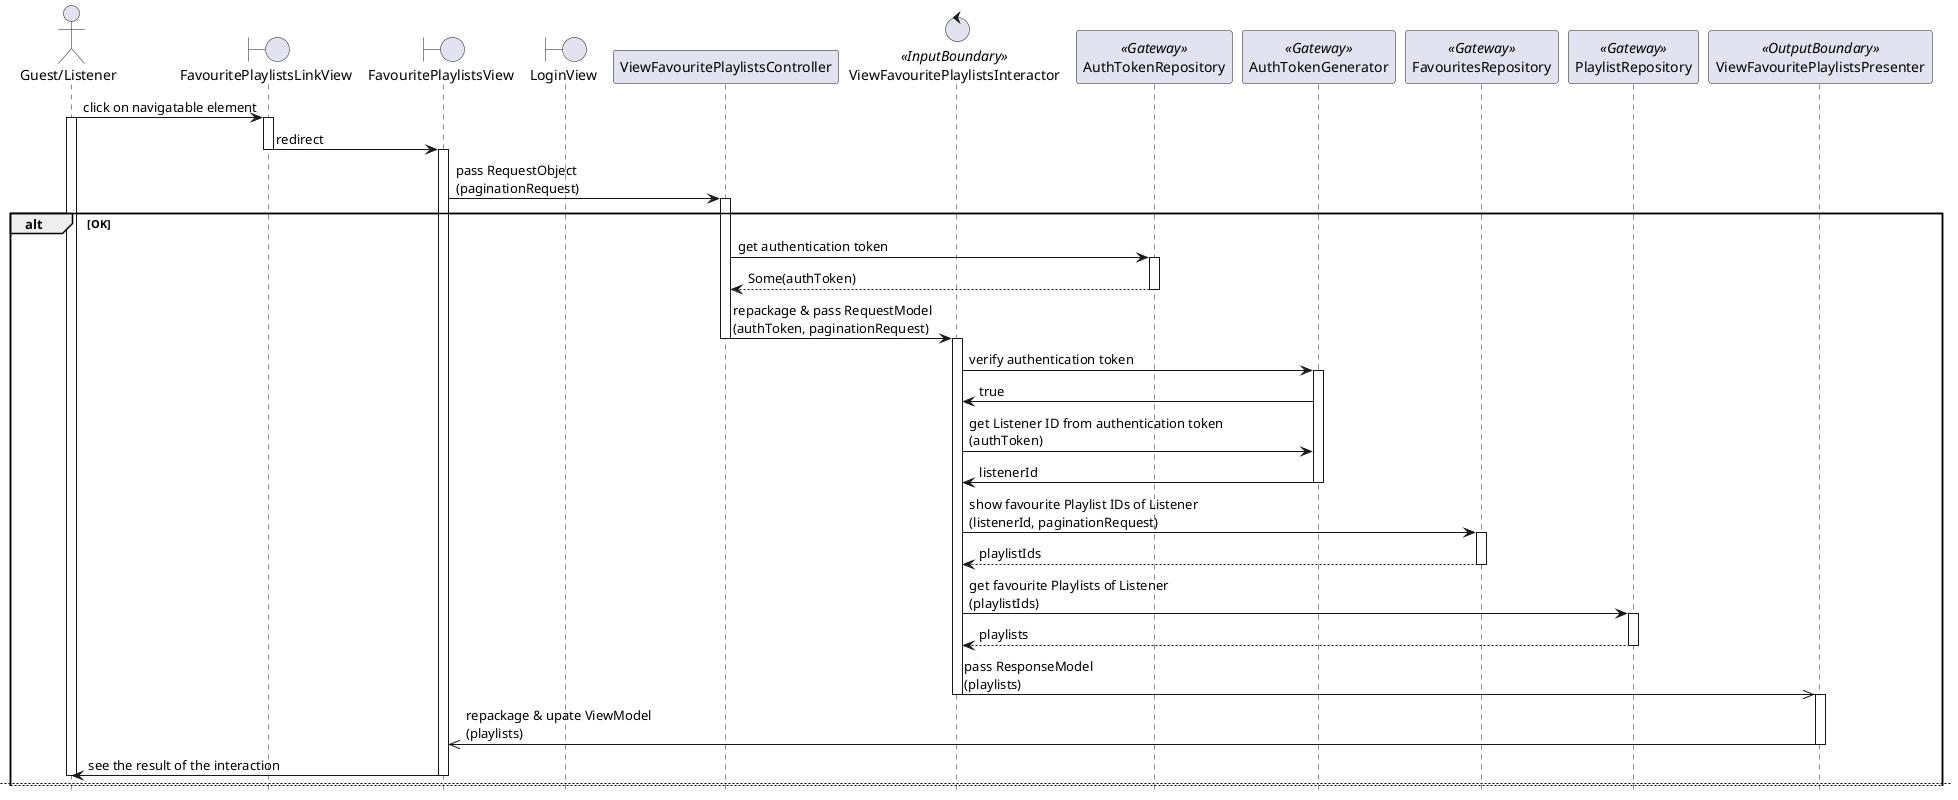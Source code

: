 @startuml

hide footbox
skinparam BackgroundColor transparent

actor "Guest/Listener"
boundary FavouritePlaylistsLinkView
boundary FavouritePlaylistsView
boundary LoginView
participant ViewFavouritePlaylistsController
control ViewFavouritePlaylistsInteractor <<InputBoundary>>
participant AuthTokenRepository <<Gateway>>
participant AuthTokenGenerator <<Gateway>>
participant FavouritesRepository <<Gateway>>
participant PlaylistRepository <<Gateway>>
participant ViewFavouritePlaylistsPresenter <<OutputBoundary>>

"Guest/Listener" -> FavouritePlaylistsLinkView: click on navigatable element
activate "Guest/Listener"
activate FavouritePlaylistsLinkView

FavouritePlaylistsLinkView -> FavouritePlaylistsView: redirect
deactivate FavouritePlaylistsLinkView
activate FavouritePlaylistsView

FavouritePlaylistsView -> ViewFavouritePlaylistsController: pass RequestObject\n(paginationRequest)
activate ViewFavouritePlaylistsController

alt OK
    ViewFavouritePlaylistsController -> AuthTokenRepository: get authentication token
    activate AuthTokenRepository
    return Some(authToken)
    deactivate AuthTokenRepository

    ViewFavouritePlaylistsController -> ViewFavouritePlaylistsInteractor: repackage & pass RequestModel\n(authToken, paginationRequest)
    deactivate ViewFavouritePlaylistsController
    activate ViewFavouritePlaylistsInteractor

    ViewFavouritePlaylistsInteractor -> AuthTokenGenerator: verify authentication token
    activate AuthTokenGenerator
    ViewFavouritePlaylistsInteractor <- AuthTokenGenerator: true

    ViewFavouritePlaylistsInteractor -> AuthTokenGenerator: get Listener ID from authentication token\n(authToken)
    ViewFavouritePlaylistsInteractor <- AuthTokenGenerator: listenerId
    deactivate AuthTokenGenerator

    ViewFavouritePlaylistsInteractor -> FavouritesRepository: show favourite Playlist IDs of Listener\n(listenerId, paginationRequest)
    activate FavouritesRepository
    return playlistIds
    deactivate FavouritesRepository

    ViewFavouritePlaylistsInteractor -> PlaylistRepository: get favourite Playlists of Listener\n(playlistIds)
    activate PlaylistRepository
    return playlists
    deactivate PlaylistRepository

    ViewFavouritePlaylistsInteractor ->> ViewFavouritePlaylistsPresenter: pass ResponseModel\n(playlists)
    deactivate ViewFavouritePlaylistsInteractor
    activate ViewFavouritePlaylistsPresenter

    ViewFavouritePlaylistsPresenter ->> FavouritePlaylistsView: repackage & upate ViewModel\n(playlists)
    deactivate ViewFavouritePlaylistsPresenter

    FavouritePlaylistsView -> "Guest/Listener": see the result of the interaction
    deactivate FavouritePlaylistsView
    deactivate "Guest/Listener"

    newpage

else Error: Authentication token not found
    ViewFavouritePlaylistsController -> AuthTokenRepository: get authentication token
    activate ViewFavouritePlaylistsController
    activate "Guest/Listener"
    activate FavouritePlaylistsView
    activate AuthTokenRepository
    return None
    deactivate AuthTokenRepository

    ViewFavouritePlaylistsController -> LoginView: redirect
    deactivate FavouritePlaylistsView
    deactivate ViewFavouritePlaylistsController
    activate LoginView

    LoginView -> "Guest/Listener": see the result of the interaction
    deactivate LoginView
    deactivate "Guest/Listener"

else Error: Authnetication token invalid
    ViewFavouritePlaylistsController -> AuthTokenRepository: get authentication token
    activate ViewFavouritePlaylistsController
    activate "Guest/Listener"
    activate FavouritePlaylistsView
    activate AuthTokenRepository
    return Some(authToken)
    deactivate AuthTokenRepository

    ViewFavouritePlaylistsController -> ViewFavouritePlaylistsInteractor: repackage & pass RequestModel\n(authToken, playlistId)
    deactivate ViewFavouritePlaylistsController
    activate ViewFavouritePlaylistsInteractor

    ViewFavouritePlaylistsInteractor -> AuthTokenGenerator: verify authentication token
    activate AuthTokenGenerator
    return false
    deactivate AuthTokenGenerator

    ViewFavouritePlaylistsInteractor ->> ViewFavouritePlaylistsPresenter: pass ResponseModel\n(Err(AuthTokenInvalid))
    deactivate ViewFavouritePlaylistsInteractor
    activate ViewFavouritePlaylistsPresenter

    ViewFavouritePlaylistsPresenter ->> FavouritePlaylistsView: repackage & update ViewModel\n(Err(AuthTokenInvalid))
    deactivate ViewFavouritePlaylistsPresenter

    FavouritePlaylistsView -> LoginView: redirect
    deactivate FavouritePlaylistsView
    activate LoginView

    LoginView -> "Guest/Listener": see the result of the interaction
    deactivate LoginView
    deactivate "Guest/Listener"

end

@enduml
